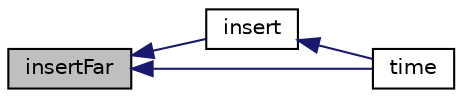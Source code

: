 digraph "insertFar"
{
  bgcolor="transparent";
  edge [fontname="Helvetica",fontsize="10",labelfontname="Helvetica",labelfontsize="10"];
  node [fontname="Helvetica",fontsize="10",shape=record];
  rankdir="LR";
  Node1 [label="insertFar",height=0.2,width=0.4,color="black", fillcolor="grey75", style="filled", fontcolor="black"];
  Node1 -> Node2 [dir="back",color="midnightblue",fontsize="10",style="solid",fontname="Helvetica"];
  Node2 [label="insert",height=0.2,width=0.4,color="black",URL="$a00228.html#a85f0696dfb70d101b69404027b5f19f0"];
  Node2 -> Node3 [dir="back",color="midnightblue",fontsize="10",style="solid",fontname="Helvetica"];
  Node3 [label="time",height=0.2,width=0.4,color="black",URL="$a00228.html#a48fcf6de2789aff6b430b5fc1a05693f"];
  Node1 -> Node3 [dir="back",color="midnightblue",fontsize="10",style="solid",fontname="Helvetica"];
}
